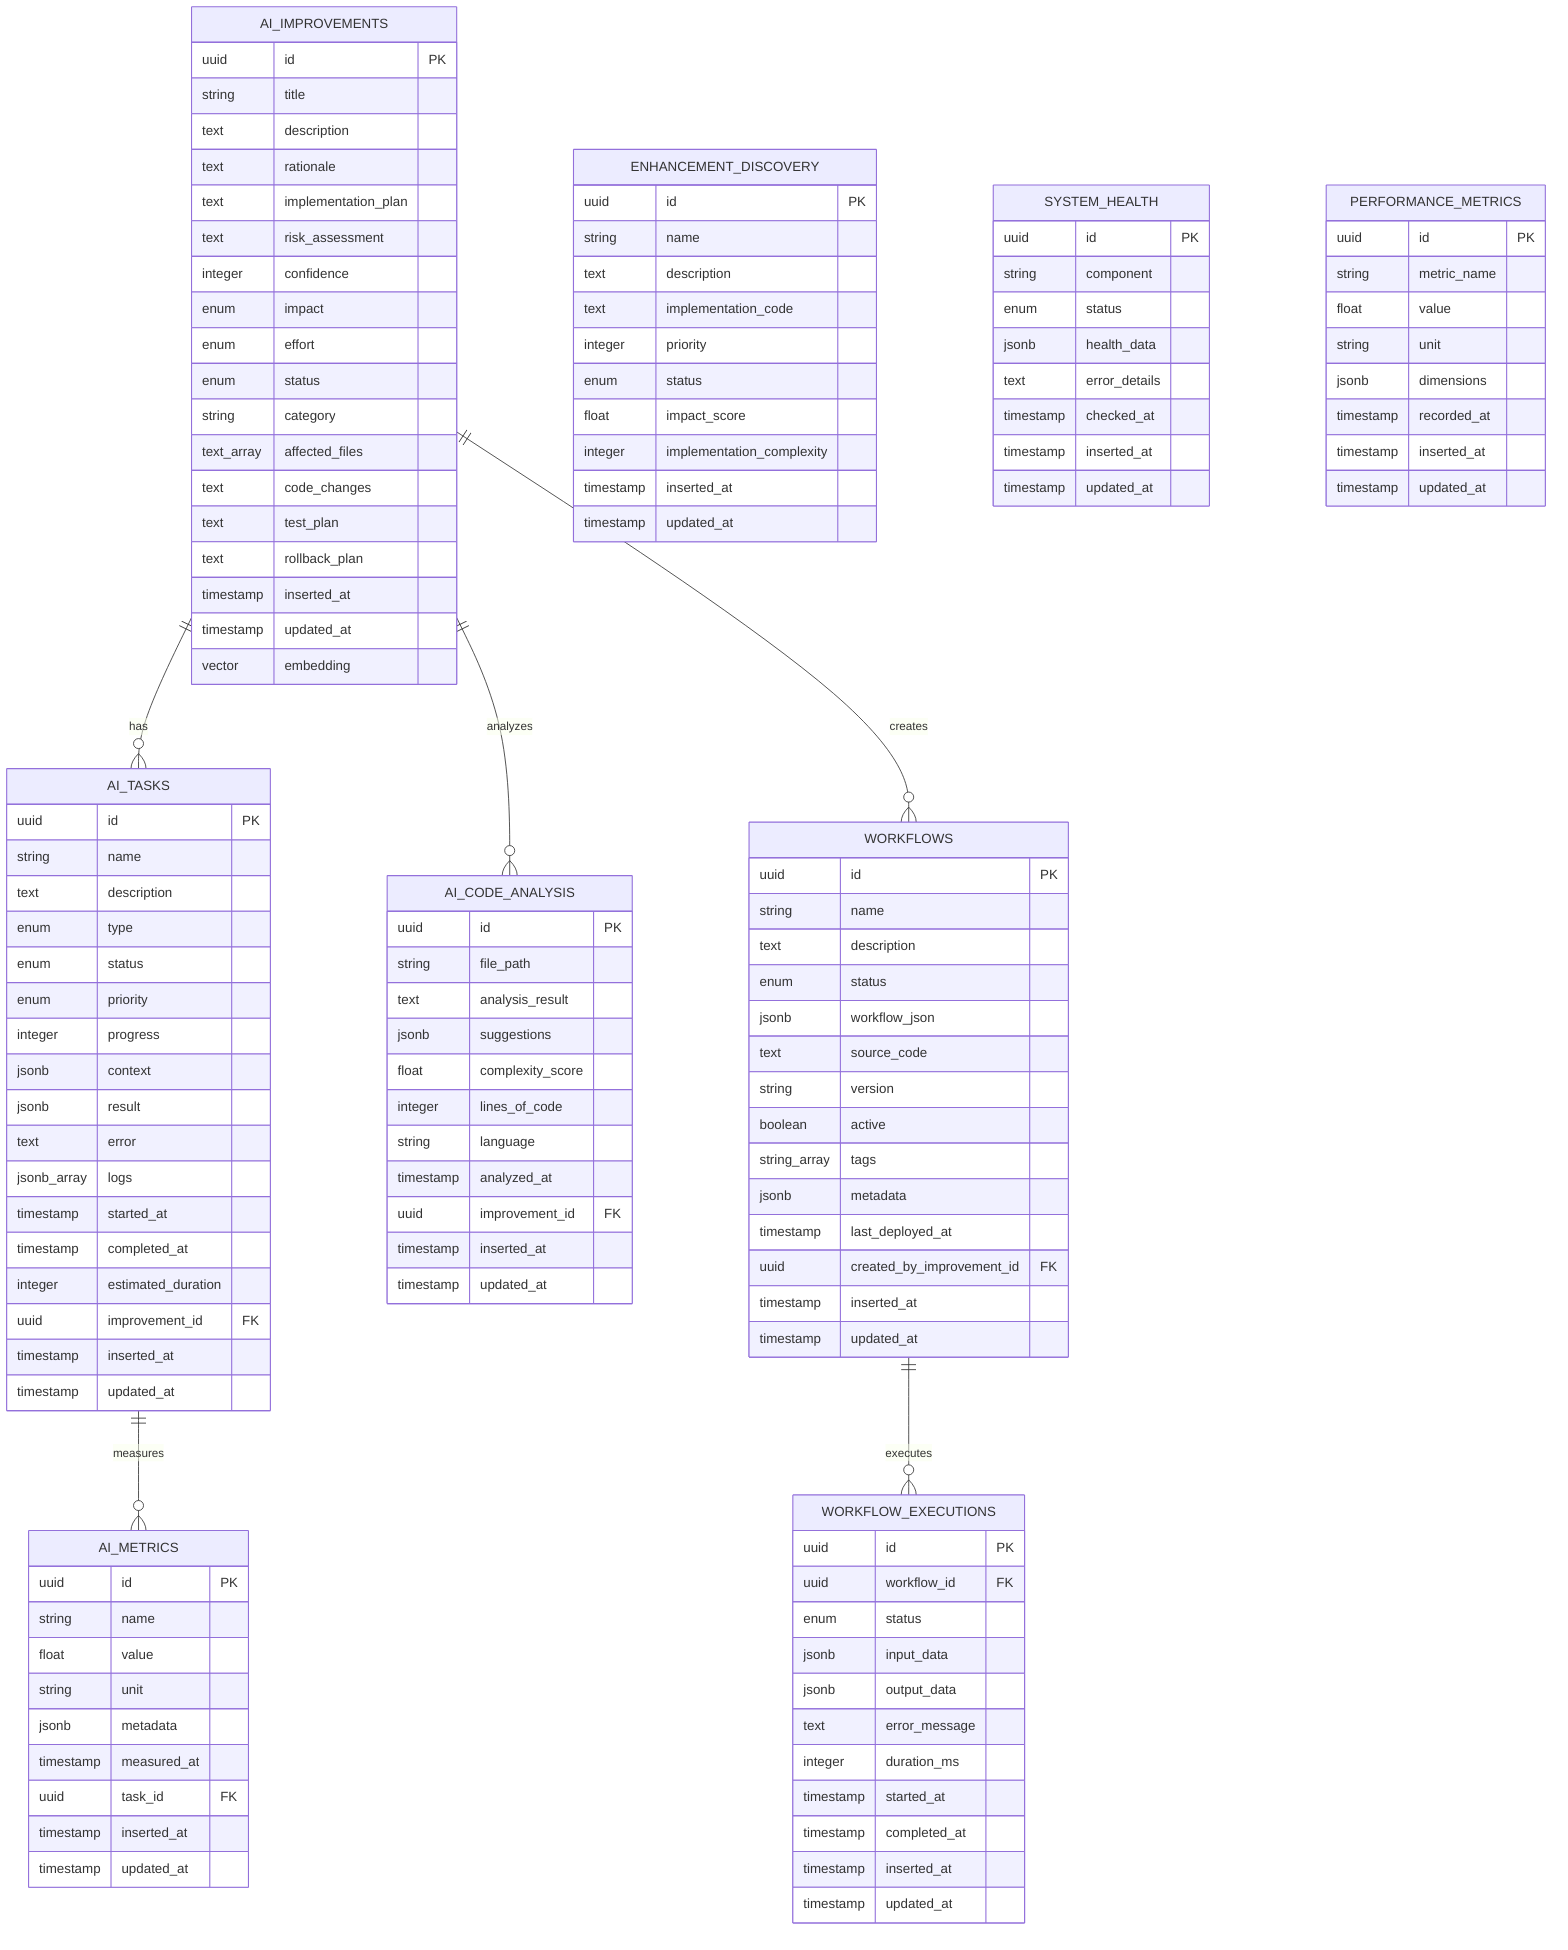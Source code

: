 erDiagram
    %% AI Domain Tables
    AI_IMPROVEMENTS {
        uuid id PK
        string title
        text description
        text rationale
        text implementation_plan
        text risk_assessment
        integer confidence
        enum impact
        enum effort
        enum status
        string category
        text_array affected_files
        text code_changes
        text test_plan
        text rollback_plan
        timestamp inserted_at
        timestamp updated_at
        vector embedding
    }
    
    AI_TASKS {
        uuid id PK
        string name
        text description
        enum type
        enum status
        enum priority
        integer progress
        jsonb context
        jsonb result
        text error
        jsonb_array logs
        timestamp started_at
        timestamp completed_at
        integer estimated_duration
        uuid improvement_id FK
        timestamp inserted_at
        timestamp updated_at
    }
    
    AI_METRICS {
        uuid id PK
        string name
        float value
        string unit
        jsonb metadata
        timestamp measured_at
        uuid task_id FK
        timestamp inserted_at
        timestamp updated_at
    }
    
    AI_CODE_ANALYSIS {
        uuid id PK
        string file_path
        text analysis_result
        jsonb suggestions
        float complexity_score
        integer lines_of_code
        string language
        timestamp analyzed_at
        uuid improvement_id FK
        timestamp inserted_at
        timestamp updated_at
    }
    
    %% Workflow Domain Tables
    WORKFLOWS {
        uuid id PK
        string name
        text description
        enum status
        jsonb workflow_json
        text source_code
        string version
        boolean active
        string_array tags
        jsonb metadata
        timestamp last_deployed_at
        uuid created_by_improvement_id FK
        timestamp inserted_at
        timestamp updated_at
    }
    
    WORKFLOW_EXECUTIONS {
        uuid id PK
        uuid workflow_id FK
        enum status
        jsonb input_data
        jsonb output_data
        text error_message
        integer duration_ms
        timestamp started_at
        timestamp completed_at
        timestamp inserted_at
        timestamp updated_at
    }
    
    %% Enhancement Discovery Tables
    ENHANCEMENT_DISCOVERY {
        uuid id PK
        string name
        text description
        text implementation_code
        integer priority
        enum status
        float impact_score
        integer implementation_complexity
        timestamp inserted_at
        timestamp updated_at
    }
    
    %% System Health Tables
    SYSTEM_HEALTH {
        uuid id PK
        string component
        enum status
        jsonb health_data
        text error_details
        timestamp checked_at
        timestamp inserted_at
        timestamp updated_at
    }
    
    %% Performance Metrics Tables
    PERFORMANCE_METRICS {
        uuid id PK
        string metric_name
        float value
        string unit
        jsonb dimensions
        timestamp recorded_at
        timestamp inserted_at
        timestamp updated_at
    }
    
    %% Relationships
    AI_IMPROVEMENTS ||--o{ AI_TASKS : "has"
    AI_IMPROVEMENTS ||--o{ AI_CODE_ANALYSIS : "analyzes"
    AI_IMPROVEMENTS ||--o{ WORKFLOWS : "creates"
    AI_TASKS ||--o{ AI_METRICS : "measures"
    WORKFLOWS ||--o{ WORKFLOW_EXECUTIONS : "executes"
    
    %% Enums and Constraints
    %% AI_IMPROVEMENTS.impact: low, medium, high, critical
    %% AI_IMPROVEMENTS.effort: low, medium, high  
    %% AI_IMPROVEMENTS.status: proposed, approved, rejected, in_progress, completed, failed
    %% AI_TASKS.type: analysis, optimization, testing, deployment, monitoring
    %% AI_TASKS.status: pending, running, completed, failed, cancelled
    %% AI_TASKS.priority: low, medium, high, critical
    %% WORKFLOWS.status: draft, active, inactive, archived
    %% WORKFLOW_EXECUTIONS.status: pending, running, completed, failed, cancelled
    %% ENHANCEMENT_DISCOVERY.status: discovered, implementing, testing, deployed, failed
    %% SYSTEM_HEALTH.status: healthy, warning, critical, unknown